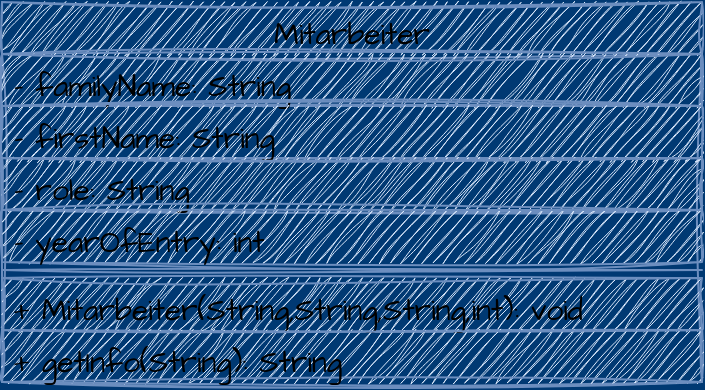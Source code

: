 <mxfile>
    <diagram id="ZFdTfAhAmLBel3CjW5cx" name="MA">
        <mxGraphModel dx="418" dy="373" grid="1" gridSize="10" guides="1" tooltips="1" connect="1" arrows="1" fold="1" page="1" pageScale="1" pageWidth="827" pageHeight="1169" background="#003973" math="0" shadow="0">
            <root>
                <mxCell id="0"/>
                <mxCell id="1" parent="0"/>
                <mxCell id="3" value="Mitarbeiter" style="swimlane;fontStyle=0;align=center;verticalAlign=top;childLayout=stackLayout;horizontal=1;startSize=26;horizontalStack=0;resizeParent=1;resizeParentMax=0;resizeLast=0;collapsible=1;marginBottom=0;rounded=0;fillColor=#dae8fc;strokeColor=#6c8ebf;fontFamily=Architects Daughter;fontSource=https%3A%2F%2Ffonts.googleapis.com%2Fcss%3Ffamily%3DArchitects%2BDaughter;labelBackgroundColor=none;sketch=1;curveFitting=1;jiggle=2;fontSize=15;" parent="1" vertex="1">
                    <mxGeometry x="310" y="140" width="350" height="190" as="geometry"/>
                </mxCell>
                <mxCell id="4" value="- familyName: String" style="text;strokeColor=#6c8ebf;fillColor=#dae8fc;align=left;verticalAlign=top;spacingLeft=4;spacingRight=4;overflow=hidden;rotatable=0;points=[[0,0.5],[1,0.5]];portConstraint=eastwest;fontFamily=Architects Daughter;fontSource=https%3A%2F%2Ffonts.googleapis.com%2Fcss%3Ffamily%3DArchitects%2BDaughter;labelBackgroundColor=none;rounded=0;sketch=1;curveFitting=1;jiggle=2;fontStyle=0;horizontal=1;fontSize=15;" parent="3" vertex="1">
                    <mxGeometry y="26" width="350" height="26" as="geometry"/>
                </mxCell>
                <mxCell id="7" value="- firstName: String" style="text;strokeColor=#6c8ebf;fillColor=#dae8fc;align=left;verticalAlign=top;spacingLeft=4;spacingRight=4;overflow=hidden;rotatable=0;points=[[0,0.5],[1,0.5]];portConstraint=eastwest;fontFamily=Architects Daughter;fontSource=https%3A%2F%2Ffonts.googleapis.com%2Fcss%3Ffamily%3DArchitects%2BDaughter;labelBackgroundColor=none;rounded=0;sketch=1;curveFitting=1;jiggle=2;fontStyle=0;horizontal=1;fontSize=15;" parent="3" vertex="1">
                    <mxGeometry y="52" width="350" height="26" as="geometry"/>
                </mxCell>
                <mxCell id="8" value="- role: String&#10;" style="text;strokeColor=#6c8ebf;fillColor=#dae8fc;align=left;verticalAlign=top;spacingLeft=4;spacingRight=4;overflow=hidden;rotatable=0;points=[[0,0.5],[1,0.5]];portConstraint=eastwest;fontFamily=Architects Daughter;fontSource=https%3A%2F%2Ffonts.googleapis.com%2Fcss%3Ffamily%3DArchitects%2BDaughter;labelBackgroundColor=none;rounded=0;sketch=1;curveFitting=1;jiggle=2;fontStyle=0;horizontal=1;fontSize=15;" parent="3" vertex="1">
                    <mxGeometry y="78" width="350" height="26" as="geometry"/>
                </mxCell>
                <mxCell id="9" value="- yearOfEntry: int" style="text;strokeColor=#6c8ebf;fillColor=#dae8fc;align=left;verticalAlign=top;spacingLeft=4;spacingRight=4;overflow=hidden;rotatable=0;points=[[0,0.5],[1,0.5]];portConstraint=eastwest;fontFamily=Architects Daughter;fontSource=https%3A%2F%2Ffonts.googleapis.com%2Fcss%3Ffamily%3DArchitects%2BDaughter;labelBackgroundColor=none;rounded=0;sketch=1;curveFitting=1;jiggle=2;fontStyle=0;horizontal=1;fontSize=15;" parent="3" vertex="1">
                    <mxGeometry y="104" width="350" height="26" as="geometry"/>
                </mxCell>
                <mxCell id="5" value="" style="line;strokeWidth=1;fillColor=#dae8fc;align=left;verticalAlign=middle;spacingTop=-1;spacingLeft=3;spacingRight=3;rotatable=0;labelPosition=right;points=[];portConstraint=eastwest;fontFamily=Architects Daughter;fontSource=https%3A%2F%2Ffonts.googleapis.com%2Fcss%3Ffamily%3DArchitects%2BDaughter;labelBackgroundColor=none;strokeColor=#6c8ebf;rounded=0;sketch=1;curveFitting=1;jiggle=2;fontStyle=0;horizontal=1;fontSize=15;" parent="3" vertex="1">
                    <mxGeometry y="130" width="350" height="8" as="geometry"/>
                </mxCell>
                <mxCell id="6" value="+ Mitarbeiter(String,String,String,int): void" style="text;strokeColor=#6c8ebf;fillColor=#dae8fc;align=left;verticalAlign=top;spacingLeft=4;spacingRight=4;overflow=hidden;rotatable=0;points=[[0,0.5],[1,0.5]];portConstraint=eastwest;fontFamily=Architects Daughter;fontSource=https%3A%2F%2Ffonts.googleapis.com%2Fcss%3Ffamily%3DArchitects%2BDaughter;labelBackgroundColor=none;rounded=0;sketch=1;curveFitting=1;jiggle=2;fontStyle=0;horizontal=1;fontSize=15;" parent="3" vertex="1">
                    <mxGeometry y="138" width="350" height="26" as="geometry"/>
                </mxCell>
                <mxCell id="10" value="+ getInfo(String): String" style="text;strokeColor=#6c8ebf;fillColor=#dae8fc;align=left;verticalAlign=top;spacingLeft=4;spacingRight=4;overflow=hidden;rotatable=0;points=[[0,0.5],[1,0.5]];portConstraint=eastwest;fontFamily=Architects Daughter;fontSource=https%3A%2F%2Ffonts.googleapis.com%2Fcss%3Ffamily%3DArchitects%2BDaughter;labelBackgroundColor=none;rounded=0;sketch=1;curveFitting=1;jiggle=2;fontStyle=0;horizontal=1;fontSize=15;" parent="3" vertex="1">
                    <mxGeometry y="164" width="350" height="26" as="geometry"/>
                </mxCell>
            </root>
        </mxGraphModel>
    </diagram>
</mxfile>
